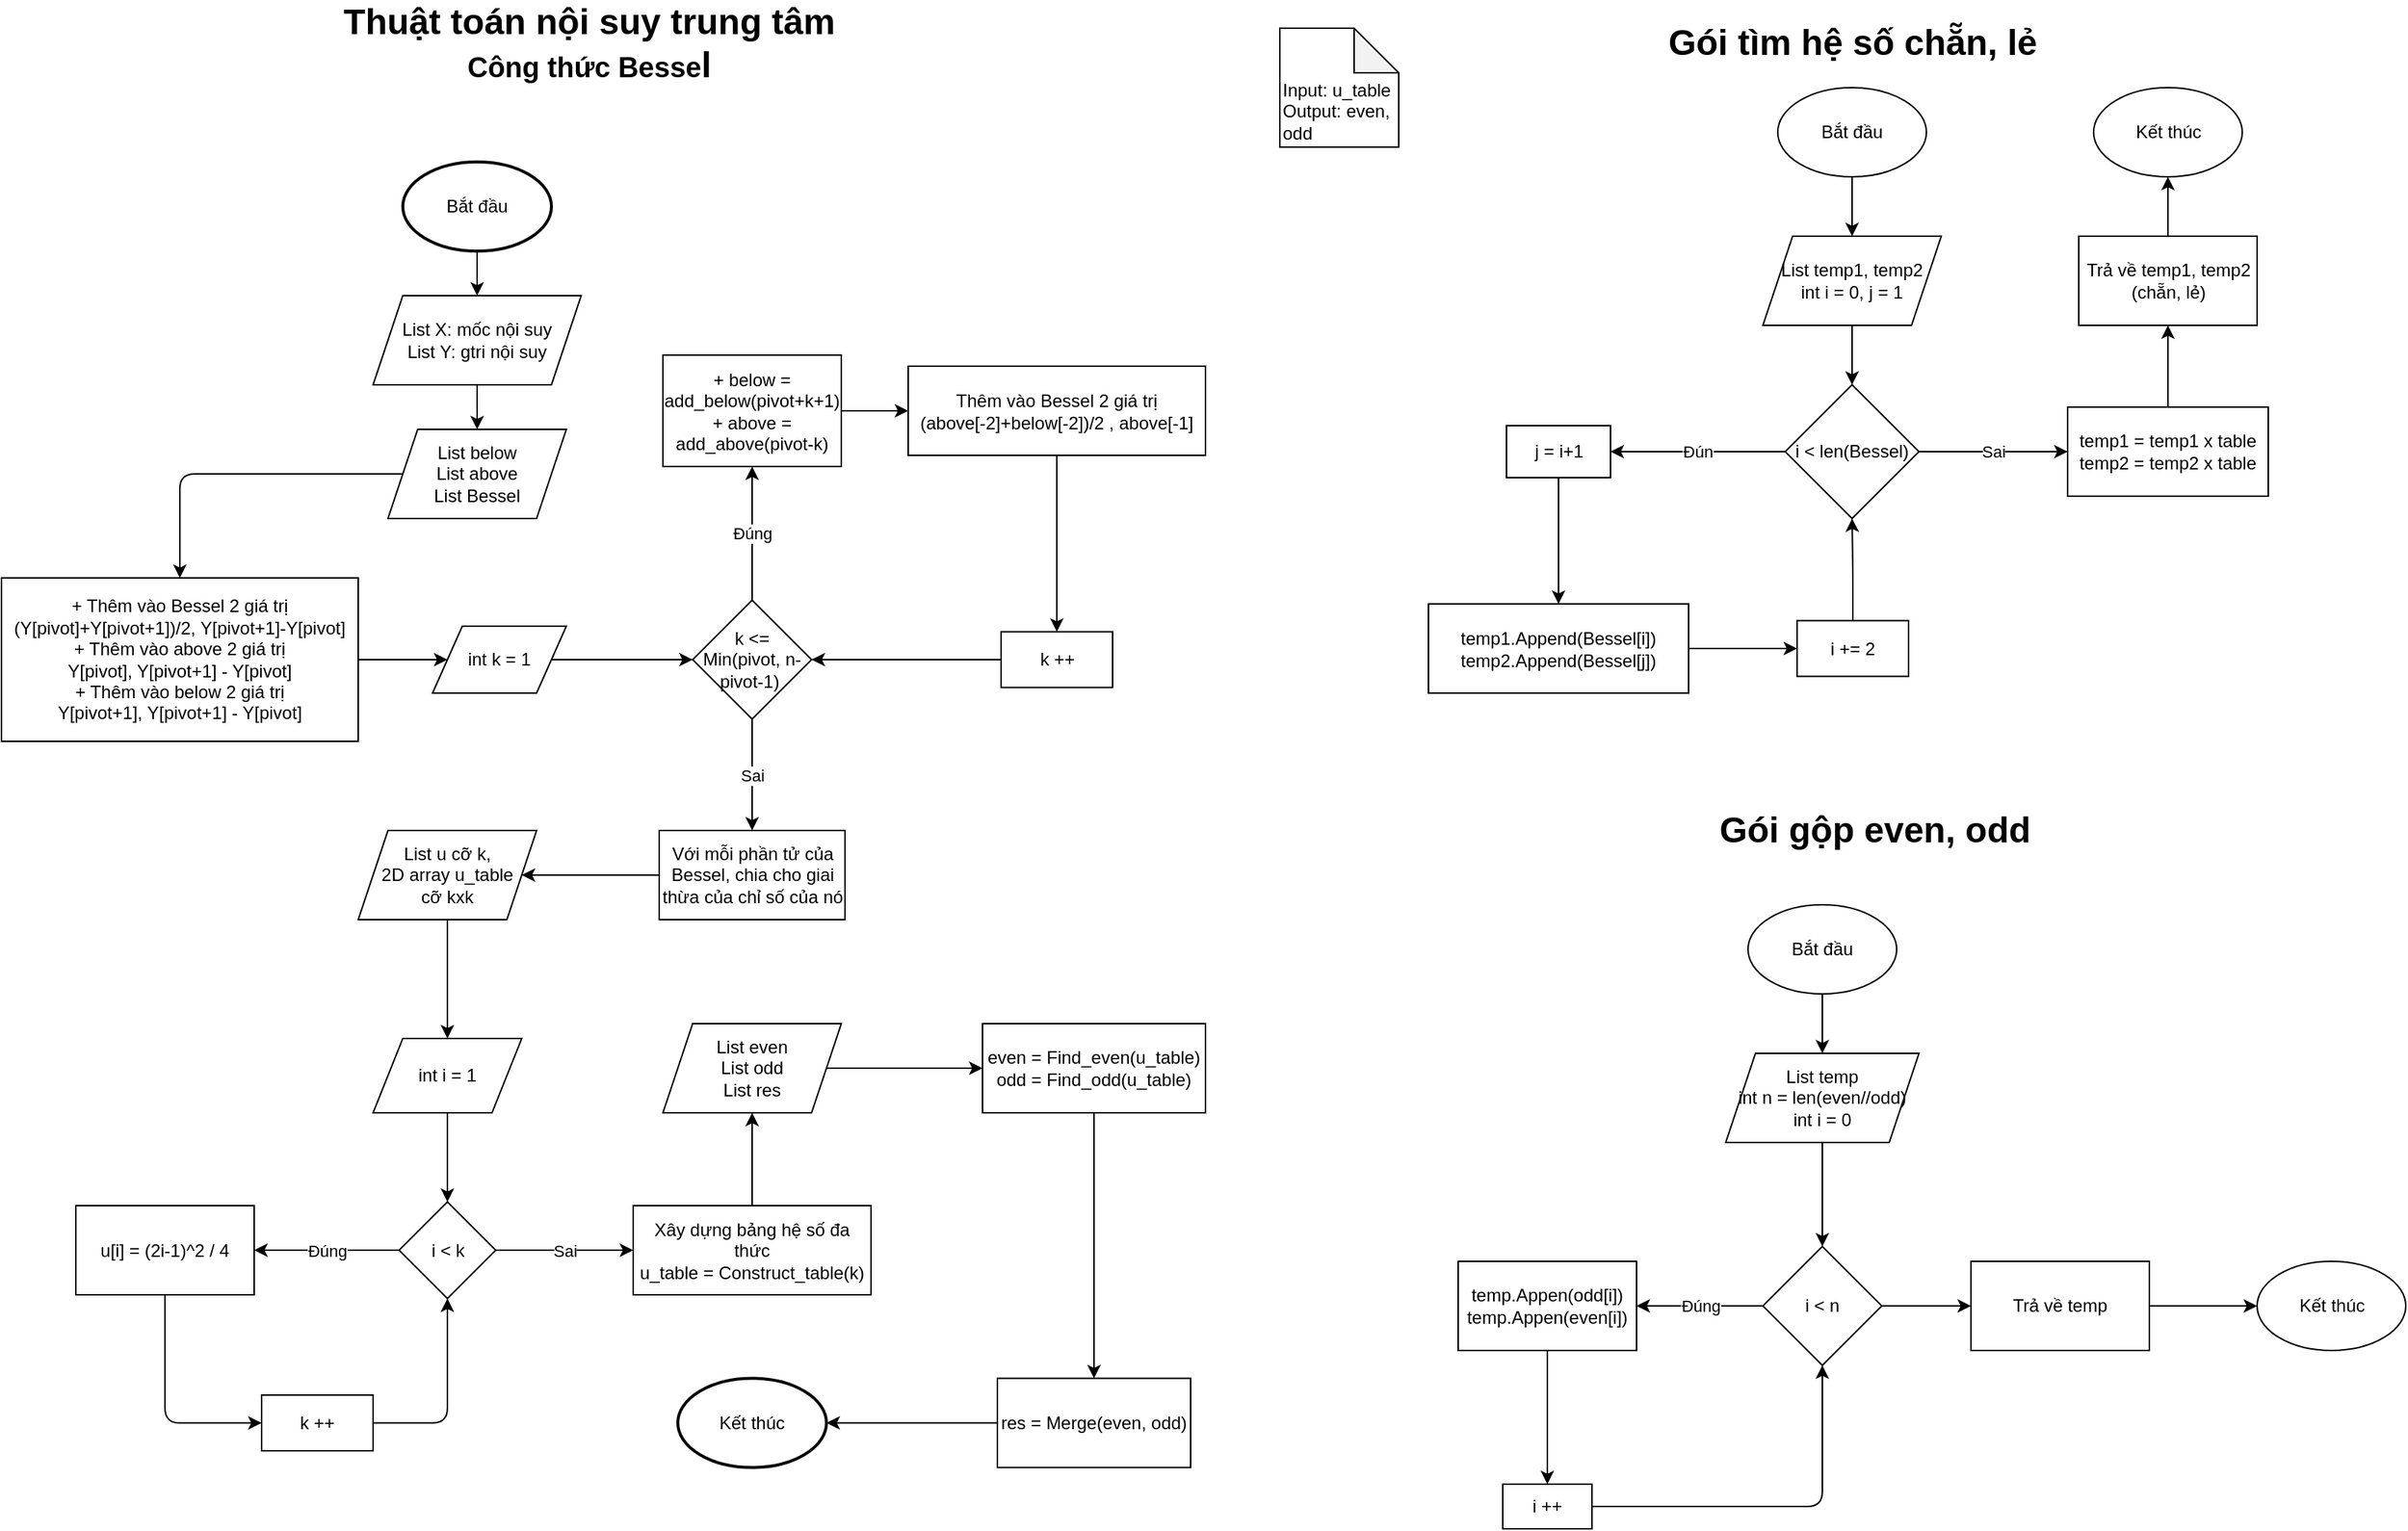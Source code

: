 <mxfile>
    <diagram id="S_ckAL101M0e-dxrTt6k" name="Page-1">
        <mxGraphModel dx="1165" dy="676" grid="1" gridSize="10" guides="1" tooltips="1" connect="1" arrows="1" fold="1" page="1" pageScale="1" pageWidth="850" pageHeight="1100" math="0" shadow="0">
            <root>
                <mxCell id="0"/>
                <mxCell id="1" parent="0"/>
                <mxCell id="7" style="edgeStyle=orthogonalEdgeStyle;rounded=0;orthogonalLoop=1;jettySize=auto;html=1;entryX=0.5;entryY=0;entryDx=0;entryDy=0;" parent="1" source="2" target="5" edge="1">
                    <mxGeometry relative="1" as="geometry"/>
                </mxCell>
                <mxCell id="2" value="Bắt đầu" style="strokeWidth=2;html=1;shape=mxgraph.flowchart.start_1;whiteSpace=wrap;" parent="1" vertex="1">
                    <mxGeometry x="300" y="120" width="100" height="60" as="geometry"/>
                </mxCell>
                <mxCell id="3" value="Thuật toán nội suy trung tâm&lt;br&gt;&lt;font style=&quot;font-size: 19px&quot;&gt;Công thức Besse&lt;/font&gt;l" style="text;strokeColor=none;fillColor=none;html=1;fontSize=24;fontStyle=1;verticalAlign=middle;align=center;" parent="1" vertex="1">
                    <mxGeometry x="250" y="20" width="350" height="40" as="geometry"/>
                </mxCell>
                <mxCell id="4" style="edgeStyle=orthogonalEdgeStyle;rounded=0;orthogonalLoop=1;jettySize=auto;html=1;entryX=0.5;entryY=0;entryDx=0;entryDy=0;" parent="1" source="5" target="6" edge="1">
                    <mxGeometry relative="1" as="geometry"/>
                </mxCell>
                <mxCell id="5" value="List X: mốc nội suy&lt;br&gt;List Y: gtri nội suy" style="shape=parallelogram;perimeter=parallelogramPerimeter;whiteSpace=wrap;html=1;fixedSize=1;verticalAlign=middle;" parent="1" vertex="1">
                    <mxGeometry x="280" y="210" width="140" height="60" as="geometry"/>
                </mxCell>
                <mxCell id="13" style="edgeStyle=orthogonalEdgeStyle;html=1;entryX=0.5;entryY=0;entryDx=0;entryDy=0;exitX=0;exitY=0.5;exitDx=0;exitDy=0;" parent="1" source="6" target="11" edge="1">
                    <mxGeometry relative="1" as="geometry">
                        <Array as="points">
                            <mxPoint x="150" y="330"/>
                        </Array>
                    </mxGeometry>
                </mxCell>
                <mxCell id="6" value="List below&lt;br&gt;List above&lt;br&gt;List Bessel" style="shape=parallelogram;perimeter=parallelogramPerimeter;whiteSpace=wrap;html=1;fixedSize=1;" parent="1" vertex="1">
                    <mxGeometry x="290" y="300" width="120" height="60" as="geometry"/>
                </mxCell>
                <mxCell id="15" value="" style="edgeStyle=orthogonalEdgeStyle;html=1;" parent="1" source="11" target="14" edge="1">
                    <mxGeometry relative="1" as="geometry"/>
                </mxCell>
                <mxCell id="11" value="+ Thêm vào Bessel 2 giá trị (Y[pivot]+Y[pivot+1])/2, Y[pivot+1]-Y[pivot]&lt;br&gt;+ Thêm vào above 2 giá trị&lt;br&gt;Y[pivot], Y[pivot+1] - Y[pivot]&lt;br&gt;+ Thêm vào below 2 giá trị&lt;br&gt;Y[pivot+1], Y[pivot+1] - Y[pivot]" style="whiteSpace=wrap;html=1;" parent="1" vertex="1">
                    <mxGeometry x="30" y="400" width="240" height="110" as="geometry"/>
                </mxCell>
                <mxCell id="17" value="" style="edgeStyle=orthogonalEdgeStyle;html=1;" parent="1" source="14" target="16" edge="1">
                    <mxGeometry relative="1" as="geometry"/>
                </mxCell>
                <mxCell id="14" value="int k = 1" style="shape=parallelogram;perimeter=parallelogramPerimeter;whiteSpace=wrap;html=1;fixedSize=1;" parent="1" vertex="1">
                    <mxGeometry x="320" y="432.5" width="90" height="45" as="geometry"/>
                </mxCell>
                <mxCell id="19" value="Đúng" style="edgeStyle=orthogonalEdgeStyle;html=1;" parent="1" source="16" target="18" edge="1">
                    <mxGeometry relative="1" as="geometry"/>
                </mxCell>
                <mxCell id="26" value="Sai" style="edgeStyle=orthogonalEdgeStyle;html=1;" parent="1" source="16" target="25" edge="1">
                    <mxGeometry relative="1" as="geometry"/>
                </mxCell>
                <mxCell id="16" value="k &amp;lt;= Min(pivot, n-pivot-1)&amp;nbsp;" style="rhombus;whiteSpace=wrap;html=1;" parent="1" vertex="1">
                    <mxGeometry x="495" y="415" width="80" height="80" as="geometry"/>
                </mxCell>
                <mxCell id="21" value="" style="edgeStyle=orthogonalEdgeStyle;html=1;" parent="1" source="18" target="20" edge="1">
                    <mxGeometry relative="1" as="geometry"/>
                </mxCell>
                <mxCell id="18" value="+ below = add_below(pivot+k+1)&lt;br&gt;+ above = add_above(pivot-k)" style="whiteSpace=wrap;html=1;" parent="1" vertex="1">
                    <mxGeometry x="475" y="250" width="120" height="75" as="geometry"/>
                </mxCell>
                <mxCell id="23" value="" style="edgeStyle=orthogonalEdgeStyle;html=1;" parent="1" source="20" target="22" edge="1">
                    <mxGeometry relative="1" as="geometry"/>
                </mxCell>
                <mxCell id="20" value="Thêm vào Bessel 2 giá trị&lt;br&gt;(above[-2]+below[-2])/2 , above[-1]" style="whiteSpace=wrap;html=1;" parent="1" vertex="1">
                    <mxGeometry x="640" y="257.5" width="200" height="60" as="geometry"/>
                </mxCell>
                <mxCell id="24" style="edgeStyle=orthogonalEdgeStyle;html=1;entryX=1;entryY=0.5;entryDx=0;entryDy=0;" parent="1" source="22" target="16" edge="1">
                    <mxGeometry relative="1" as="geometry"/>
                </mxCell>
                <mxCell id="22" value="k ++" style="whiteSpace=wrap;html=1;" parent="1" vertex="1">
                    <mxGeometry x="702.5" y="436.25" width="75" height="37.5" as="geometry"/>
                </mxCell>
                <mxCell id="80" value="" style="edgeStyle=none;html=1;" edge="1" parent="1" source="25" target="79">
                    <mxGeometry relative="1" as="geometry"/>
                </mxCell>
                <mxCell id="25" value="Với mỗi phần tử của Bessel, chia cho giai thừa của chỉ số của nó" style="whiteSpace=wrap;html=1;" parent="1" vertex="1">
                    <mxGeometry x="472.5" y="570" width="125" height="60" as="geometry"/>
                </mxCell>
                <mxCell id="93" style="edgeStyle=orthogonalEdgeStyle;html=1;entryX=0.5;entryY=1;entryDx=0;entryDy=0;" edge="1" parent="1" source="27" target="30">
                    <mxGeometry relative="1" as="geometry"/>
                </mxCell>
                <mxCell id="27" value="Xây dựng bảng hệ số đa thức&lt;br&gt;u_table = Construct_table(k)" style="whiteSpace=wrap;html=1;" parent="1" vertex="1">
                    <mxGeometry x="455" y="822.5" width="160" height="60" as="geometry"/>
                </mxCell>
                <mxCell id="94" style="edgeStyle=orthogonalEdgeStyle;html=1;entryX=0;entryY=0.5;entryDx=0;entryDy=0;" edge="1" parent="1" source="30" target="32">
                    <mxGeometry relative="1" as="geometry"/>
                </mxCell>
                <mxCell id="30" value="List even&lt;br&gt;List odd&lt;br&gt;List res" style="shape=parallelogram;perimeter=parallelogramPerimeter;whiteSpace=wrap;html=1;fixedSize=1;" parent="1" vertex="1">
                    <mxGeometry x="475" y="700" width="120" height="60" as="geometry"/>
                </mxCell>
                <mxCell id="95" style="edgeStyle=orthogonalEdgeStyle;html=1;entryX=0.5;entryY=0;entryDx=0;entryDy=0;" edge="1" parent="1" source="32" target="35">
                    <mxGeometry relative="1" as="geometry"/>
                </mxCell>
                <mxCell id="32" value="even = Find_even(u_table)&lt;br&gt;odd = Find_odd(u_table)" style="whiteSpace=wrap;html=1;" parent="1" vertex="1">
                    <mxGeometry x="690" y="700" width="150" height="60" as="geometry"/>
                </mxCell>
                <mxCell id="97" style="edgeStyle=orthogonalEdgeStyle;html=1;entryX=1;entryY=0.5;entryDx=0;entryDy=0;entryPerimeter=0;" edge="1" parent="1" source="35" target="37">
                    <mxGeometry relative="1" as="geometry"/>
                </mxCell>
                <mxCell id="35" value="res = Merge(even, odd)" style="whiteSpace=wrap;html=1;" parent="1" vertex="1">
                    <mxGeometry x="700" y="938.75" width="130" height="60" as="geometry"/>
                </mxCell>
                <mxCell id="37" value="Kết thúc" style="strokeWidth=2;html=1;shape=mxgraph.flowchart.start_1;whiteSpace=wrap;" parent="1" vertex="1">
                    <mxGeometry x="485" y="938.75" width="100" height="60" as="geometry"/>
                </mxCell>
                <mxCell id="39" value="Gói tìm hệ số chẵn, lẻ" style="text;strokeColor=none;fillColor=none;html=1;fontSize=24;fontStyle=1;verticalAlign=middle;align=center;" parent="1" vertex="1">
                    <mxGeometry x="1100" y="20" width="350" height="40" as="geometry"/>
                </mxCell>
                <mxCell id="42" value="" style="edgeStyle=orthogonalEdgeStyle;html=1;" parent="1" source="40" target="41" edge="1">
                    <mxGeometry relative="1" as="geometry"/>
                </mxCell>
                <mxCell id="40" value="Bắt đầu" style="strokeWidth=1;html=1;shape=mxgraph.flowchart.start_1;whiteSpace=wrap;" parent="1" vertex="1">
                    <mxGeometry x="1225" y="70" width="100" height="60" as="geometry"/>
                </mxCell>
                <mxCell id="44" value="" style="edgeStyle=orthogonalEdgeStyle;html=1;" parent="1" source="41" target="43" edge="1">
                    <mxGeometry relative="1" as="geometry"/>
                </mxCell>
                <mxCell id="41" value="List temp1, temp2&lt;br&gt;int i = 0, j = 1" style="shape=parallelogram;perimeter=parallelogramPerimeter;whiteSpace=wrap;html=1;fixedSize=1;strokeWidth=1;" parent="1" vertex="1">
                    <mxGeometry x="1215" y="170" width="120" height="60" as="geometry"/>
                </mxCell>
                <mxCell id="48" value="Đún" style="edgeStyle=orthogonalEdgeStyle;html=1;" parent="1" source="43" target="47" edge="1">
                    <mxGeometry relative="1" as="geometry"/>
                </mxCell>
                <mxCell id="54" value="Sai" style="edgeStyle=orthogonalEdgeStyle;html=1;" parent="1" source="43" target="53" edge="1">
                    <mxGeometry relative="1" as="geometry"/>
                </mxCell>
                <mxCell id="43" value="i &amp;lt; len(Bessel)" style="rhombus;whiteSpace=wrap;html=1;strokeWidth=1;" parent="1" vertex="1">
                    <mxGeometry x="1230" y="270" width="90" height="90" as="geometry"/>
                </mxCell>
                <mxCell id="51" value="" style="edgeStyle=orthogonalEdgeStyle;html=1;" parent="1" source="45" target="50" edge="1">
                    <mxGeometry relative="1" as="geometry"/>
                </mxCell>
                <mxCell id="45" value="temp1.Append(Bessel[i])&lt;br&gt;temp2.Append(Bessel[j])" style="whiteSpace=wrap;html=1;strokeWidth=1;" parent="1" vertex="1">
                    <mxGeometry x="990" y="417.5" width="175" height="60" as="geometry"/>
                </mxCell>
                <mxCell id="49" style="edgeStyle=orthogonalEdgeStyle;html=1;entryX=0.5;entryY=0;entryDx=0;entryDy=0;" parent="1" source="47" target="45" edge="1">
                    <mxGeometry relative="1" as="geometry"/>
                </mxCell>
                <mxCell id="47" value="j = i+1" style="whiteSpace=wrap;html=1;strokeWidth=1;" parent="1" vertex="1">
                    <mxGeometry x="1042.5" y="297.5" width="70" height="35" as="geometry"/>
                </mxCell>
                <mxCell id="52" style="edgeStyle=orthogonalEdgeStyle;html=1;entryX=0.5;entryY=1;entryDx=0;entryDy=0;" parent="1" source="50" target="43" edge="1">
                    <mxGeometry relative="1" as="geometry"/>
                </mxCell>
                <mxCell id="50" value="i += 2" style="whiteSpace=wrap;html=1;strokeWidth=1;" parent="1" vertex="1">
                    <mxGeometry x="1238" y="428.75" width="75" height="37.5" as="geometry"/>
                </mxCell>
                <mxCell id="60" value="" style="edgeStyle=orthogonalEdgeStyle;html=1;" parent="1" source="53" target="59" edge="1">
                    <mxGeometry relative="1" as="geometry"/>
                </mxCell>
                <mxCell id="53" value="temp1 = temp1 x table&lt;br&gt;temp2 = temp2 x table" style="whiteSpace=wrap;html=1;strokeWidth=1;" parent="1" vertex="1">
                    <mxGeometry x="1420" y="285" width="135" height="60" as="geometry"/>
                </mxCell>
                <mxCell id="55" value="Kết thúc" style="strokeWidth=1;html=1;shape=mxgraph.flowchart.start_1;whiteSpace=wrap;" parent="1" vertex="1">
                    <mxGeometry x="1437.5" y="70" width="100" height="60" as="geometry"/>
                </mxCell>
                <mxCell id="61" style="edgeStyle=orthogonalEdgeStyle;html=1;entryX=0.5;entryY=1;entryDx=0;entryDy=0;entryPerimeter=0;" parent="1" source="59" target="55" edge="1">
                    <mxGeometry relative="1" as="geometry"/>
                </mxCell>
                <mxCell id="59" value="Trả về temp1, temp2&lt;br&gt;(chẵn, lẻ)" style="whiteSpace=wrap;html=1;strokeWidth=1;" parent="1" vertex="1">
                    <mxGeometry x="1427.5" y="170" width="120" height="60" as="geometry"/>
                </mxCell>
                <mxCell id="62" value="Input: u_table&lt;br&gt;Output: even, odd" style="shape=note;whiteSpace=wrap;html=1;backgroundOutline=1;darkOpacity=0.05;strokeWidth=1;verticalAlign=bottom;align=left;" parent="1" vertex="1">
                    <mxGeometry x="890" y="30" width="80" height="80" as="geometry"/>
                </mxCell>
                <mxCell id="63" value="Gói gộp even, odd" style="text;strokeColor=none;fillColor=none;html=1;fontSize=24;fontStyle=1;verticalAlign=middle;align=center;" parent="1" vertex="1">
                    <mxGeometry x="1240" y="550" width="100" height="40" as="geometry"/>
                </mxCell>
                <mxCell id="66" value="" style="edgeStyle=orthogonalEdgeStyle;html=1;" parent="1" source="64" target="65" edge="1">
                    <mxGeometry relative="1" as="geometry"/>
                </mxCell>
                <mxCell id="64" value="Bắt đầu" style="strokeWidth=1;html=1;shape=mxgraph.flowchart.start_1;whiteSpace=wrap;" parent="1" vertex="1">
                    <mxGeometry x="1205" y="620" width="100" height="60" as="geometry"/>
                </mxCell>
                <mxCell id="68" value="" style="edgeStyle=orthogonalEdgeStyle;html=1;" parent="1" source="65" target="67" edge="1">
                    <mxGeometry relative="1" as="geometry"/>
                </mxCell>
                <mxCell id="65" value="List temp&lt;br&gt;int n = len(even//odd)&lt;br&gt;int i = 0" style="shape=parallelogram;perimeter=parallelogramPerimeter;whiteSpace=wrap;html=1;fixedSize=1;strokeWidth=1;" parent="1" vertex="1">
                    <mxGeometry x="1190" y="720" width="130" height="60" as="geometry"/>
                </mxCell>
                <mxCell id="71" value="Đúng" style="edgeStyle=orthogonalEdgeStyle;html=1;" parent="1" source="67" target="70" edge="1">
                    <mxGeometry relative="1" as="geometry"/>
                </mxCell>
                <mxCell id="76" value="" style="edgeStyle=orthogonalEdgeStyle;html=1;" parent="1" source="67" target="75" edge="1">
                    <mxGeometry relative="1" as="geometry"/>
                </mxCell>
                <mxCell id="67" value="i &amp;lt; n" style="rhombus;whiteSpace=wrap;html=1;strokeWidth=1;" parent="1" vertex="1">
                    <mxGeometry x="1215" y="850" width="80" height="80" as="geometry"/>
                </mxCell>
                <mxCell id="73" value="" style="edgeStyle=orthogonalEdgeStyle;html=1;" parent="1" source="70" target="72" edge="1">
                    <mxGeometry relative="1" as="geometry"/>
                </mxCell>
                <mxCell id="70" value="temp.Appen(odd[i])&lt;br&gt;temp.Appen(even[i])" style="whiteSpace=wrap;html=1;strokeWidth=1;" parent="1" vertex="1">
                    <mxGeometry x="1010" y="860" width="120" height="60" as="geometry"/>
                </mxCell>
                <mxCell id="74" style="edgeStyle=orthogonalEdgeStyle;html=1;entryX=0.5;entryY=1;entryDx=0;entryDy=0;" parent="1" source="72" target="67" edge="1">
                    <mxGeometry relative="1" as="geometry"/>
                </mxCell>
                <mxCell id="72" value="i ++" style="whiteSpace=wrap;html=1;strokeWidth=1;" parent="1" vertex="1">
                    <mxGeometry x="1040" y="1010" width="60" height="30" as="geometry"/>
                </mxCell>
                <mxCell id="78" style="edgeStyle=orthogonalEdgeStyle;html=1;entryX=0;entryY=0.5;entryDx=0;entryDy=0;entryPerimeter=0;" parent="1" source="75" target="77" edge="1">
                    <mxGeometry relative="1" as="geometry"/>
                </mxCell>
                <mxCell id="75" value="Trả về temp" style="whiteSpace=wrap;html=1;strokeWidth=1;" parent="1" vertex="1">
                    <mxGeometry x="1355" y="860" width="120" height="60" as="geometry"/>
                </mxCell>
                <mxCell id="77" value="Kết thúc" style="strokeWidth=1;html=1;shape=mxgraph.flowchart.start_1;whiteSpace=wrap;" parent="1" vertex="1">
                    <mxGeometry x="1547.5" y="860" width="100" height="60" as="geometry"/>
                </mxCell>
                <mxCell id="82" value="" style="edgeStyle=orthogonalEdgeStyle;html=1;" edge="1" parent="1" source="79" target="81">
                    <mxGeometry relative="1" as="geometry"/>
                </mxCell>
                <mxCell id="79" value="List u cỡ k,&lt;br&gt;2D array u_table&lt;br&gt;cỡ kxk" style="shape=parallelogram;perimeter=parallelogramPerimeter;whiteSpace=wrap;html=1;fixedSize=1;" vertex="1" parent="1">
                    <mxGeometry x="270" y="570" width="120" height="60" as="geometry"/>
                </mxCell>
                <mxCell id="85" value="" style="edgeStyle=orthogonalEdgeStyle;html=1;" edge="1" parent="1" source="81" target="84">
                    <mxGeometry relative="1" as="geometry"/>
                </mxCell>
                <mxCell id="81" value="int i = 1" style="shape=parallelogram;perimeter=parallelogramPerimeter;whiteSpace=wrap;html=1;fixedSize=1;" vertex="1" parent="1">
                    <mxGeometry x="280" y="710" width="100" height="50" as="geometry"/>
                </mxCell>
                <mxCell id="87" value="Đúng" style="edgeStyle=orthogonalEdgeStyle;html=1;" edge="1" parent="1" source="84" target="86">
                    <mxGeometry relative="1" as="geometry"/>
                </mxCell>
                <mxCell id="92" value="Sai" style="edgeStyle=orthogonalEdgeStyle;html=1;entryX=0;entryY=0.5;entryDx=0;entryDy=0;" edge="1" parent="1" source="84" target="27">
                    <mxGeometry relative="1" as="geometry"/>
                </mxCell>
                <mxCell id="84" value="i &amp;lt; k" style="rhombus;whiteSpace=wrap;html=1;" vertex="1" parent="1">
                    <mxGeometry x="297.5" y="820" width="65" height="65" as="geometry"/>
                </mxCell>
                <mxCell id="89" style="edgeStyle=orthogonalEdgeStyle;html=1;entryX=0;entryY=0.5;entryDx=0;entryDy=0;exitX=0.5;exitY=1;exitDx=0;exitDy=0;" edge="1" parent="1" source="86" target="88">
                    <mxGeometry relative="1" as="geometry">
                        <mxPoint x="200" y="852" as="sourcePoint"/>
                        <Array as="points">
                            <mxPoint x="140" y="969"/>
                        </Array>
                    </mxGeometry>
                </mxCell>
                <mxCell id="86" value="u[i] = (2i-1)^2 / 4" style="whiteSpace=wrap;html=1;" vertex="1" parent="1">
                    <mxGeometry x="80" y="822.5" width="120" height="60" as="geometry"/>
                </mxCell>
                <mxCell id="90" style="edgeStyle=orthogonalEdgeStyle;html=1;entryX=0.5;entryY=1;entryDx=0;entryDy=0;" edge="1" parent="1" source="88" target="84">
                    <mxGeometry relative="1" as="geometry"/>
                </mxCell>
                <mxCell id="88" value="k ++" style="whiteSpace=wrap;html=1;" vertex="1" parent="1">
                    <mxGeometry x="205" y="950" width="75" height="37.5" as="geometry"/>
                </mxCell>
            </root>
        </mxGraphModel>
    </diagram>
</mxfile>